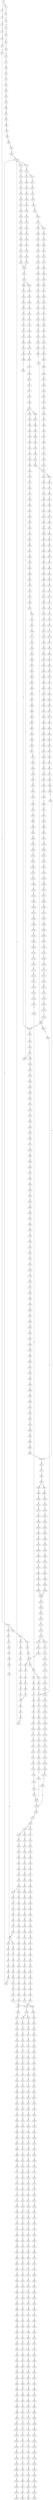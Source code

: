 strict digraph  {
	S0 -> S1 [ label = G ];
	S0 -> S2 [ label = C ];
	S1 -> S3 [ label = T ];
	S2 -> S4 [ label = C ];
	S3 -> S5 [ label = A ];
	S4 -> S6 [ label = G ];
	S5 -> S7 [ label = A ];
	S6 -> S8 [ label = T ];
	S7 -> S9 [ label = C ];
	S8 -> S10 [ label = C ];
	S9 -> S11 [ label = A ];
	S10 -> S12 [ label = A ];
	S11 -> S13 [ label = C ];
	S12 -> S14 [ label = C ];
	S13 -> S15 [ label = A ];
	S14 -> S16 [ label = C ];
	S15 -> S17 [ label = C ];
	S16 -> S18 [ label = C ];
	S16 -> S19 [ label = G ];
	S17 -> S20 [ label = G ];
	S18 -> S21 [ label = T ];
	S19 -> S22 [ label = A ];
	S20 -> S23 [ label = C ];
	S21 -> S24 [ label = G ];
	S22 -> S25 [ label = A ];
	S22 -> S26 [ label = G ];
	S23 -> S27 [ label = T ];
	S24 -> S28 [ label = T ];
	S25 -> S29 [ label = T ];
	S26 -> S30 [ label = T ];
	S27 -> S31 [ label = C ];
	S28 -> S32 [ label = C ];
	S29 -> S33 [ label = C ];
	S30 -> S34 [ label = C ];
	S31 -> S35 [ label = C ];
	S32 -> S36 [ label = C ];
	S33 -> S37 [ label = C ];
	S34 -> S38 [ label = C ];
	S35 -> S39 [ label = T ];
	S36 -> S40 [ label = T ];
	S37 -> S41 [ label = T ];
	S38 -> S42 [ label = A ];
	S38 -> S43 [ label = T ];
	S39 -> S44 [ label = A ];
	S40 -> S45 [ label = T ];
	S41 -> S46 [ label = C ];
	S42 -> S47 [ label = G ];
	S43 -> S48 [ label = C ];
	S44 -> S49 [ label = G ];
	S45 -> S50 [ label = G ];
	S46 -> S51 [ label = G ];
	S47 -> S52 [ label = T ];
	S47 -> S53 [ label = C ];
	S48 -> S54 [ label = G ];
	S49 -> S55 [ label = A ];
	S50 -> S56 [ label = A ];
	S50 -> S57 [ label = T ];
	S51 -> S58 [ label = A ];
	S52 -> S59 [ label = A ];
	S53 -> S60 [ label = T ];
	S54 -> S61 [ label = A ];
	S55 -> S62 [ label = A ];
	S56 -> S63 [ label = A ];
	S57 -> S64 [ label = A ];
	S58 -> S65 [ label = A ];
	S59 -> S66 [ label = G ];
	S60 -> S67 [ label = T ];
	S61 -> S68 [ label = A ];
	S62 -> S69 [ label = C ];
	S63 -> S70 [ label = C ];
	S64 -> S71 [ label = G ];
	S65 -> S72 [ label = C ];
	S66 -> S73 [ label = G ];
	S67 -> S74 [ label = C ];
	S68 -> S75 [ label = C ];
	S69 -> S76 [ label = T ];
	S70 -> S77 [ label = T ];
	S71 -> S78 [ label = G ];
	S72 -> S79 [ label = T ];
	S73 -> S80 [ label = G ];
	S74 -> S81 [ label = A ];
	S75 -> S79 [ label = T ];
	S76 -> S82 [ label = T ];
	S77 -> S83 [ label = T ];
	S78 -> S84 [ label = A ];
	S79 -> S85 [ label = T ];
	S80 -> S86 [ label = T ];
	S81 -> S87 [ label = C ];
	S82 -> S88 [ label = C ];
	S83 -> S89 [ label = C ];
	S84 -> S90 [ label = G ];
	S85 -> S91 [ label = C ];
	S86 -> S92 [ label = C ];
	S87 -> S93 [ label = G ];
	S88 -> S94 [ label = A ];
	S89 -> S95 [ label = A ];
	S90 -> S96 [ label = A ];
	S91 -> S97 [ label = A ];
	S92 -> S98 [ label = A ];
	S93 -> S99 [ label = C ];
	S94 -> S100 [ label = A ];
	S95 -> S101 [ label = A ];
	S96 -> S102 [ label = G ];
	S97 -> S103 [ label = A ];
	S98 -> S104 [ label = C ];
	S99 -> S105 [ label = C ];
	S100 -> S106 [ label = C ];
	S101 -> S106 [ label = C ];
	S102 -> S107 [ label = G ];
	S103 -> S106 [ label = C ];
	S104 -> S108 [ label = T ];
	S105 -> S109 [ label = C ];
	S106 -> S110 [ label = C ];
	S106 -> S111 [ label = T ];
	S107 -> S112 [ label = T ];
	S108 -> S113 [ label = C ];
	S109 -> S114 [ label = T ];
	S110 -> S115 [ label = G ];
	S111 -> S116 [ label = G ];
	S112 -> S117 [ label = C ];
	S113 -> S118 [ label = G ];
	S114 -> S119 [ label = T ];
	S115 -> S120 [ label = G ];
	S116 -> S121 [ label = G ];
	S116 -> S122 [ label = C ];
	S117 -> S123 [ label = C ];
	S118 -> S124 [ label = C ];
	S119 -> S125 [ label = C ];
	S120 -> S126 [ label = C ];
	S121 -> S127 [ label = C ];
	S122 -> S128 [ label = C ];
	S123 -> S129 [ label = C ];
	S124 -> S130 [ label = T ];
	S125 -> S131 [ label = A ];
	S126 -> S132 [ label = C ];
	S127 -> S133 [ label = C ];
	S128 -> S134 [ label = C ];
	S129 -> S135 [ label = A ];
	S129 -> S136 [ label = G ];
	S130 -> S137 [ label = T ];
	S131 -> S138 [ label = T ];
	S132 -> S139 [ label = C ];
	S133 -> S140 [ label = C ];
	S134 -> S141 [ label = T ];
	S135 -> S142 [ label = G ];
	S136 -> S143 [ label = G ];
	S137 -> S144 [ label = C ];
	S138 -> S145 [ label = C ];
	S139 -> S146 [ label = A ];
	S140 -> S147 [ label = A ];
	S141 -> S148 [ label = A ];
	S142 -> S149 [ label = A ];
	S143 -> S150 [ label = A ];
	S144 -> S151 [ label = A ];
	S145 -> S152 [ label = C ];
	S146 -> S153 [ label = G ];
	S147 -> S154 [ label = G ];
	S148 -> S155 [ label = G ];
	S149 -> S156 [ label = G ];
	S150 -> S157 [ label = G ];
	S151 -> S158 [ label = T ];
	S152 -> S159 [ label = A ];
	S153 -> S160 [ label = T ];
	S154 -> S161 [ label = G ];
	S155 -> S162 [ label = G ];
	S156 -> S163 [ label = C ];
	S157 -> S164 [ label = G ];
	S158 -> S165 [ label = C ];
	S159 -> S166 [ label = G ];
	S160 -> S167 [ label = T ];
	S161 -> S168 [ label = T ];
	S162 -> S169 [ label = T ];
	S163 -> S170 [ label = C ];
	S164 -> S171 [ label = C ];
	S165 -> S172 [ label = C ];
	S166 -> S173 [ label = A ];
	S167 -> S174 [ label = G ];
	S168 -> S175 [ label = G ];
	S169 -> S176 [ label = G ];
	S170 -> S177 [ label = A ];
	S171 -> S178 [ label = G ];
	S172 -> S179 [ label = A ];
	S173 -> S180 [ label = A ];
	S174 -> S181 [ label = T ];
	S175 -> S182 [ label = C ];
	S175 -> S183 [ label = G ];
	S176 -> S184 [ label = T ];
	S177 -> S185 [ label = C ];
	S178 -> S186 [ label = T ];
	S179 -> S166 [ label = G ];
	S180 -> S187 [ label = C ];
	S181 -> S188 [ label = G ];
	S182 -> S189 [ label = G ];
	S183 -> S190 [ label = G ];
	S184 -> S191 [ label = G ];
	S185 -> S192 [ label = G ];
	S186 -> S193 [ label = G ];
	S187 -> S194 [ label = C ];
	S188 -> S195 [ label = C ];
	S189 -> S196 [ label = C ];
	S190 -> S197 [ label = C ];
	S191 -> S198 [ label = C ];
	S192 -> S199 [ label = G ];
	S193 -> S200 [ label = G ];
	S194 -> S201 [ label = A ];
	S194 -> S202 [ label = G ];
	S195 -> S203 [ label = G ];
	S196 -> S204 [ label = G ];
	S197 -> S205 [ label = T ];
	S198 -> S206 [ label = G ];
	S199 -> S207 [ label = T ];
	S200 -> S208 [ label = T ];
	S201 -> S209 [ label = G ];
	S201 -> S210 [ label = C ];
	S202 -> S211 [ label = G ];
	S203 -> S212 [ label = T ];
	S204 -> S213 [ label = T ];
	S205 -> S214 [ label = T ];
	S206 -> S215 [ label = T ];
	S207 -> S216 [ label = T ];
	S208 -> S217 [ label = A ];
	S209 -> S218 [ label = A ];
	S210 -> S219 [ label = C ];
	S211 -> S220 [ label = A ];
	S212 -> S221 [ label = C ];
	S213 -> S222 [ label = C ];
	S214 -> S223 [ label = C ];
	S215 -> S224 [ label = C ];
	S216 -> S225 [ label = A ];
	S217 -> S226 [ label = T ];
	S218 -> S227 [ label = C ];
	S219 -> S228 [ label = A ];
	S220 -> S229 [ label = C ];
	S221 -> S230 [ label = G ];
	S222 -> S231 [ label = G ];
	S223 -> S232 [ label = G ];
	S224 -> S233 [ label = G ];
	S225 -> S234 [ label = C ];
	S226 -> S235 [ label = G ];
	S227 -> S236 [ label = T ];
	S228 -> S237 [ label = C ];
	S229 -> S238 [ label = G ];
	S230 -> S239 [ label = A ];
	S231 -> S240 [ label = T ];
	S232 -> S241 [ label = A ];
	S233 -> S239 [ label = A ];
	S234 -> S242 [ label = T ];
	S235 -> S243 [ label = A ];
	S236 -> S244 [ label = C ];
	S237 -> S245 [ label = C ];
	S238 -> S246 [ label = C ];
	S239 -> S247 [ label = A ];
	S240 -> S248 [ label = G ];
	S241 -> S249 [ label = A ];
	S242 -> S250 [ label = G ];
	S243 -> S251 [ label = G ];
	S244 -> S252 [ label = C ];
	S245 -> S253 [ label = C ];
	S246 -> S254 [ label = C ];
	S247 -> S255 [ label = C ];
	S248 -> S256 [ label = C ];
	S249 -> S257 [ label = C ];
	S250 -> S258 [ label = C ];
	S251 -> S259 [ label = C ];
	S252 -> S260 [ label = C ];
	S253 -> S261 [ label = C ];
	S254 -> S262 [ label = C ];
	S255 -> S263 [ label = C ];
	S255 -> S264 [ label = A ];
	S256 -> S265 [ label = A ];
	S257 -> S266 [ label = A ];
	S258 -> S267 [ label = A ];
	S259 -> S268 [ label = G ];
	S260 -> S269 [ label = A ];
	S261 -> S270 [ label = T ];
	S262 -> S271 [ label = A ];
	S263 -> S272 [ label = T ];
	S264 -> S273 [ label = C ];
	S265 -> S274 [ label = T ];
	S266 -> S275 [ label = C ];
	S267 -> S276 [ label = G ];
	S268 -> S277 [ label = G ];
	S269 -> S278 [ label = T ];
	S270 -> S279 [ label = T ];
	S271 -> S280 [ label = T ];
	S272 -> S281 [ label = T ];
	S273 -> S282 [ label = C ];
	S274 -> S283 [ label = C ];
	S275 -> S284 [ label = G ];
	S276 -> S285 [ label = A ];
	S277 -> S286 [ label = T ];
	S278 -> S287 [ label = C ];
	S279 -> S288 [ label = C ];
	S280 -> S289 [ label = C ];
	S281 -> S290 [ label = C ];
	S282 -> S291 [ label = C ];
	S283 -> S292 [ label = C ];
	S284 -> S293 [ label = C ];
	S285 -> S294 [ label = C ];
	S286 -> S295 [ label = C ];
	S287 -> S296 [ label = T ];
	S288 -> S297 [ label = C ];
	S288 -> S298 [ label = G ];
	S289 -> S299 [ label = G ];
	S290 -> S300 [ label = G ];
	S291 -> S301 [ label = G ];
	S292 -> S302 [ label = G ];
	S293 -> S303 [ label = G ];
	S294 -> S304 [ label = G ];
	S295 -> S305 [ label = G ];
	S296 -> S306 [ label = G ];
	S297 -> S307 [ label = T ];
	S298 -> S308 [ label = A ];
	S299 -> S309 [ label = T ];
	S300 -> S310 [ label = T ];
	S301 -> S311 [ label = T ];
	S302 -> S312 [ label = C ];
	S303 -> S313 [ label = C ];
	S304 -> S314 [ label = G ];
	S305 -> S315 [ label = C ];
	S306 -> S316 [ label = C ];
	S307 -> S317 [ label = G ];
	S308 -> S318 [ label = T ];
	S309 -> S319 [ label = C ];
	S310 -> S320 [ label = A ];
	S311 -> S321 [ label = A ];
	S312 -> S322 [ label = A ];
	S313 -> S323 [ label = A ];
	S314 -> S324 [ label = A ];
	S315 -> S325 [ label = A ];
	S316 -> S326 [ label = C ];
	S317 -> S327 [ label = T ];
	S318 -> S328 [ label = C ];
	S319 -> S329 [ label = C ];
	S320 -> S330 [ label = C ];
	S321 -> S331 [ label = C ];
	S322 -> S332 [ label = C ];
	S323 -> S333 [ label = C ];
	S324 -> S334 [ label = C ];
	S325 -> S335 [ label = C ];
	S326 -> S336 [ label = A ];
	S327 -> S337 [ label = C ];
	S328 -> S338 [ label = G ];
	S329 -> S339 [ label = T ];
	S330 -> S340 [ label = T ];
	S331 -> S341 [ label = G ];
	S332 -> S342 [ label = G ];
	S333 -> S343 [ label = G ];
	S334 -> S344 [ label = A ];
	S335 -> S345 [ label = G ];
	S336 -> S346 [ label = G ];
	S337 -> S347 [ label = C ];
	S338 -> S348 [ label = T ];
	S339 -> S349 [ label = C ];
	S340 -> S350 [ label = T ];
	S341 -> S351 [ label = T ];
	S342 -> S352 [ label = T ];
	S343 -> S353 [ label = T ];
	S344 -> S354 [ label = C ];
	S345 -> S355 [ label = C ];
	S346 -> S356 [ label = T ];
	S347 -> S357 [ label = T ];
	S348 -> S358 [ label = T ];
	S349 -> S359 [ label = T ];
	S350 -> S360 [ label = C ];
	S351 -> S361 [ label = C ];
	S352 -> S362 [ label = C ];
	S353 -> S363 [ label = C ];
	S354 -> S364 [ label = A ];
	S355 -> S365 [ label = G ];
	S356 -> S366 [ label = C ];
	S357 -> S367 [ label = T ];
	S358 -> S368 [ label = T ];
	S359 -> S369 [ label = T ];
	S360 -> S370 [ label = A ];
	S361 -> S371 [ label = C ];
	S362 -> S372 [ label = G ];
	S363 -> S373 [ label = C ];
	S364 -> S374 [ label = C ];
	S365 -> S375 [ label = C ];
	S366 -> S376 [ label = G ];
	S367 -> S50 [ label = G ];
	S368 -> S377 [ label = G ];
	S369 -> S378 [ label = C ];
	S370 -> S379 [ label = A ];
	S371 -> S380 [ label = A ];
	S372 -> S381 [ label = A ];
	S373 -> S382 [ label = A ];
	S374 -> S383 [ label = C ];
	S375 -> S384 [ label = G ];
	S376 -> S385 [ label = T ];
	S377 -> S386 [ label = T ];
	S378 -> S387 [ label = T ];
	S379 -> S388 [ label = G ];
	S380 -> S389 [ label = G ];
	S381 -> S390 [ label = G ];
	S382 -> S391 [ label = G ];
	S383 -> S392 [ label = T ];
	S384 -> S393 [ label = G ];
	S385 -> S394 [ label = A ];
	S386 -> S395 [ label = A ];
	S387 -> S396 [ label = C ];
	S388 -> S397 [ label = C ];
	S389 -> S398 [ label = C ];
	S390 -> S399 [ label = C ];
	S391 -> S400 [ label = C ];
	S392 -> S401 [ label = C ];
	S393 -> S402 [ label = C ];
	S394 -> S403 [ label = A ];
	S395 -> S404 [ label = G ];
	S396 -> S405 [ label = G ];
	S397 -> S406 [ label = G ];
	S398 -> S407 [ label = G ];
	S399 -> S408 [ label = G ];
	S400 -> S409 [ label = T ];
	S400 -> S407 [ label = G ];
	S401 -> S410 [ label = T ];
	S402 -> S411 [ label = T ];
	S403 -> S412 [ label = G ];
	S404 -> S413 [ label = G ];
	S405 -> S414 [ label = G ];
	S406 -> S415 [ label = A ];
	S407 -> S416 [ label = A ];
	S408 -> S417 [ label = A ];
	S409 -> S418 [ label = T ];
	S410 -> S419 [ label = A ];
	S411 -> S420 [ label = G ];
	S412 -> S421 [ label = A ];
	S413 -> S422 [ label = A ];
	S414 -> S423 [ label = A ];
	S415 -> S424 [ label = G ];
	S416 -> S425 [ label = G ];
	S417 -> S426 [ label = G ];
	S418 -> S74 [ label = C ];
	S419 -> S427 [ label = G ];
	S420 -> S428 [ label = G ];
	S421 -> S429 [ label = C ];
	S422 -> S430 [ label = A ];
	S423 -> S431 [ label = G ];
	S424 -> S432 [ label = T ];
	S425 -> S433 [ label = T ];
	S426 -> S434 [ label = T ];
	S427 -> S435 [ label = A ];
	S428 -> S436 [ label = A ];
	S429 -> S437 [ label = G ];
	S430 -> S438 [ label = A ];
	S431 -> S439 [ label = A ];
	S432 -> S440 [ label = C ];
	S433 -> S441 [ label = C ];
	S434 -> S442 [ label = C ];
	S435 -> S443 [ label = A ];
	S436 -> S444 [ label = A ];
	S437 -> S445 [ label = G ];
	S438 -> S446 [ label = G ];
	S439 -> S447 [ label = G ];
	S440 -> S448 [ label = C ];
	S441 -> S449 [ label = C ];
	S441 -> S450 [ label = T ];
	S442 -> S451 [ label = G ];
	S443 -> S452 [ label = C ];
	S444 -> S453 [ label = T ];
	S445 -> S454 [ label = C ];
	S446 -> S455 [ label = G ];
	S447 -> S456 [ label = G ];
	S448 -> S457 [ label = C ];
	S449 -> S457 [ label = C ];
	S450 -> S458 [ label = C ];
	S451 -> S459 [ label = A ];
	S452 -> S460 [ label = G ];
	S453 -> S461 [ label = G ];
	S454 -> S462 [ label = T ];
	S455 -> S463 [ label = T ];
	S456 -> S464 [ label = T ];
	S457 -> S465 [ label = T ];
	S457 -> S466 [ label = G ];
	S458 -> S467 [ label = G ];
	S459 -> S468 [ label = A ];
	S460 -> S469 [ label = A ];
	S461 -> S470 [ label = G ];
	S462 -> S471 [ label = C ];
	S463 -> S472 [ label = C ];
	S464 -> S473 [ label = C ];
	S465 -> S474 [ label = C ];
	S466 -> S475 [ label = C ];
	S467 -> S476 [ label = T ];
	S468 -> S477 [ label = C ];
	S469 -> S478 [ label = G ];
	S470 -> S479 [ label = G ];
	S471 -> S480 [ label = T ];
	S472 -> S481 [ label = C ];
	S473 -> S123 [ label = C ];
	S474 -> S482 [ label = C ];
	S475 -> S483 [ label = C ];
	S476 -> S484 [ label = C ];
	S477 -> S485 [ label = C ];
	S478 -> S486 [ label = G ];
	S479 -> S487 [ label = G ];
	S480 -> S488 [ label = C ];
	S481 -> S489 [ label = C ];
	S482 -> S490 [ label = G ];
	S483 -> S491 [ label = T ];
	S484 -> S492 [ label = T ];
	S485 -> S493 [ label = T ];
	S486 -> S494 [ label = T ];
	S487 -> S495 [ label = T ];
	S488 -> S496 [ label = G ];
	S489 -> S497 [ label = G ];
	S490 -> S498 [ label = G ];
	S491 -> S499 [ label = G ];
	S492 -> S500 [ label = G ];
	S493 -> S501 [ label = G ];
	S494 -> S502 [ label = G ];
	S495 -> S503 [ label = C ];
	S496 -> S504 [ label = A ];
	S497 -> S505 [ label = A ];
	S498 -> S506 [ label = T ];
	S499 -> S507 [ label = T ];
	S500 -> S508 [ label = T ];
	S501 -> S509 [ label = T ];
	S502 -> S510 [ label = T ];
	S503 -> S511 [ label = C ];
	S504 -> S512 [ label = A ];
	S505 -> S513 [ label = A ];
	S506 -> S514 [ label = C ];
	S507 -> S515 [ label = C ];
	S508 -> S516 [ label = T ];
	S509 -> S517 [ label = C ];
	S510 -> S518 [ label = C ];
	S511 -> S519 [ label = G ];
	S512 -> S520 [ label = G ];
	S513 -> S521 [ label = G ];
	S514 -> S522 [ label = T ];
	S515 -> S523 [ label = G ];
	S516 -> S524 [ label = C ];
	S517 -> S525 [ label = G ];
	S518 -> S526 [ label = C ];
	S519 -> S527 [ label = C ];
	S520 -> S528 [ label = T ];
	S521 -> S529 [ label = T ];
	S522 -> S530 [ label = G ];
	S523 -> S531 [ label = C ];
	S524 -> S532 [ label = C ];
	S525 -> S533 [ label = C ];
	S526 -> S534 [ label = C ];
	S527 -> S535 [ label = C ];
	S528 -> S536 [ label = C ];
	S529 -> S537 [ label = C ];
	S530 -> S538 [ label = G ];
	S531 -> S539 [ label = G ];
	S532 -> S540 [ label = G ];
	S533 -> S541 [ label = G ];
	S534 -> S542 [ label = T ];
	S535 -> S543 [ label = G ];
	S536 -> S544 [ label = G ];
	S537 -> S545 [ label = G ];
	S538 -> S546 [ label = A ];
	S539 -> S547 [ label = C ];
	S540 -> S548 [ label = T ];
	S541 -> S547 [ label = C ];
	S542 -> S549 [ label = G ];
	S543 -> S550 [ label = G ];
	S544 -> S551 [ label = C ];
	S545 -> S552 [ label = A ];
	S546 -> S553 [ label = G ];
	S547 -> S554 [ label = G ];
	S547 -> S555 [ label = A ];
	S548 -> S556 [ label = G ];
	S549 -> S557 [ label = T ];
	S550 -> S558 [ label = A ];
	S551 -> S559 [ label = G ];
	S552 -> S560 [ label = G ];
	S553 -> S561 [ label = G ];
	S554 -> S562 [ label = A ];
	S555 -> S563 [ label = A ];
	S556 -> S564 [ label = G ];
	S557 -> S565 [ label = C ];
	S558 -> S566 [ label = A ];
	S559 -> S567 [ label = G ];
	S560 -> S568 [ label = G ];
	S561 -> S569 [ label = G ];
	S562 -> S570 [ label = G ];
	S563 -> S571 [ label = C ];
	S564 -> S572 [ label = C ];
	S565 -> S573 [ label = C ];
	S566 -> S574 [ label = C ];
	S567 -> S575 [ label = C ];
	S568 -> S576 [ label = T ];
	S569 -> S577 [ label = T ];
	S570 -> S578 [ label = C ];
	S571 -> S579 [ label = C ];
	S572 -> S580 [ label = C ];
	S573 -> S581 [ label = T ];
	S574 -> S582 [ label = T ];
	S575 -> S583 [ label = T ];
	S576 -> S584 [ label = A ];
	S577 -> S585 [ label = G ];
	S578 -> S586 [ label = A ];
	S579 -> S587 [ label = C ];
	S580 -> S588 [ label = C ];
	S581 -> S589 [ label = A ];
	S582 -> S590 [ label = G ];
	S583 -> S591 [ label = A ];
	S584 -> S592 [ label = T ];
	S585 -> S593 [ label = T ];
	S586 -> S594 [ label = G ];
	S587 -> S595 [ label = G ];
	S588 -> S596 [ label = G ];
	S589 -> S597 [ label = C ];
	S590 -> S598 [ label = C ];
	S591 -> S599 [ label = T ];
	S592 -> S600 [ label = A ];
	S593 -> S601 [ label = T ];
	S594 -> S602 [ label = T ];
	S595 -> S603 [ label = T ];
	S596 -> S604 [ label = T ];
	S597 -> S605 [ label = T ];
	S598 -> S606 [ label = A ];
	S599 -> S607 [ label = A ];
	S600 -> S608 [ label = A ];
	S601 -> S609 [ label = C ];
	S602 -> S610 [ label = G ];
	S603 -> S611 [ label = A ];
	S604 -> S612 [ label = C ];
	S605 -> S613 [ label = A ];
	S606 -> S614 [ label = A ];
	S607 -> S615 [ label = G ];
	S608 -> S616 [ label = G ];
	S609 -> S617 [ label = C ];
	S610 -> S618 [ label = C ];
	S611 -> S619 [ label = C ];
	S612 -> S620 [ label = C ];
	S613 -> S621 [ label = C ];
	S614 -> S622 [ label = C ];
	S615 -> S623 [ label = T ];
	S616 -> S624 [ label = T ];
	S617 -> S625 [ label = A ];
	S618 -> S626 [ label = A ];
	S619 -> S627 [ label = A ];
	S620 -> S628 [ label = A ];
	S621 -> S629 [ label = C ];
	S622 -> S630 [ label = C ];
	S623 -> S631 [ label = A ];
	S624 -> S632 [ label = C ];
	S625 -> S633 [ label = G ];
	S626 -> S634 [ label = A ];
	S627 -> S635 [ label = G ];
	S628 -> S636 [ label = G ];
	S629 -> S637 [ label = A ];
	S630 -> S638 [ label = A ];
	S631 -> S639 [ label = G ];
	S632 -> S640 [ label = G ];
	S633 -> S641 [ label = C ];
	S634 -> S642 [ label = C ];
	S635 -> S643 [ label = C ];
	S636 -> S644 [ label = T ];
	S637 -> S645 [ label = G ];
	S638 -> S646 [ label = G ];
	S639 -> S647 [ label = C ];
	S640 -> S648 [ label = T ];
	S641 -> S649 [ label = A ];
	S642 -> S650 [ label = A ];
	S643 -> S651 [ label = A ];
	S644 -> S652 [ label = A ];
	S645 -> S653 [ label = G ];
	S646 -> S654 [ label = A ];
	S647 -> S655 [ label = C ];
	S648 -> S656 [ label = G ];
	S649 -> S657 [ label = G ];
	S650 -> S658 [ label = G ];
	S651 -> S659 [ label = G ];
	S652 -> S660 [ label = G ];
	S653 -> S661 [ label = A ];
	S654 -> S662 [ label = A ];
	S655 -> S663 [ label = G ];
	S656 -> S664 [ label = G ];
	S657 -> S665 [ label = A ];
	S658 -> S666 [ label = C ];
	S659 -> S667 [ label = G ];
	S660 -> S668 [ label = C ];
	S661 -> S669 [ label = G ];
	S662 -> S670 [ label = C ];
	S663 -> S671 [ label = A ];
	S664 -> S672 [ label = T ];
	S665 -> S673 [ label = T ];
	S666 -> S674 [ label = T ];
	S667 -> S675 [ label = T ];
	S668 -> S676 [ label = T ];
	S669 -> S677 [ label = A ];
	S670 -> S678 [ label = A ];
	S671 -> S679 [ label = A ];
	S672 -> S680 [ label = A ];
	S673 -> S681 [ label = A ];
	S674 -> S682 [ label = A ];
	S675 -> S683 [ label = G ];
	S676 -> S684 [ label = C ];
	S677 -> S685 [ label = G ];
	S678 -> S686 [ label = G ];
	S679 -> S687 [ label = A ];
	S680 -> S688 [ label = C ];
	S681 -> S689 [ label = A ];
	S682 -> S690 [ label = C ];
	S683 -> S691 [ label = C ];
	S684 -> S692 [ label = C ];
	S685 -> S693 [ label = T ];
	S686 -> S694 [ label = C ];
	S687 -> S695 [ label = C ];
	S688 -> S696 [ label = C ];
	S689 -> S697 [ label = A ];
	S690 -> S698 [ label = G ];
	S691 -> S699 [ label = A ];
	S692 -> S700 [ label = A ];
	S693 -> S701 [ label = C ];
	S694 -> S702 [ label = C ];
	S695 -> S703 [ label = C ];
	S696 -> S704 [ label = G ];
	S697 -> S705 [ label = A ];
	S698 -> S706 [ label = A ];
	S699 -> S707 [ label = C ];
	S700 -> S708 [ label = C ];
	S701 -> S709 [ label = A ];
	S702 -> S710 [ label = G ];
	S703 -> S711 [ label = C ];
	S704 -> S712 [ label = G ];
	S705 -> S713 [ label = A ];
	S706 -> S714 [ label = G ];
	S707 -> S715 [ label = G ];
	S708 -> S716 [ label = C ];
	S709 -> S717 [ label = G ];
	S710 -> S718 [ label = T ];
	S711 -> S719 [ label = C ];
	S712 -> S720 [ label = T ];
	S713 -> S721 [ label = C ];
	S714 -> S722 [ label = A ];
	S715 -> S723 [ label = C ];
	S716 -> S724 [ label = G ];
	S717 -> S725 [ label = G ];
	S718 -> S726 [ label = C ];
	S719 -> S727 [ label = G ];
	S720 -> S728 [ label = G ];
	S721 -> S729 [ label = T ];
	S722 -> S730 [ label = A ];
	S723 -> S731 [ label = G ];
	S724 -> S732 [ label = G ];
	S725 -> S733 [ label = A ];
	S726 -> S734 [ label = C ];
	S727 -> S735 [ label = A ];
	S728 -> S736 [ label = G ];
	S729 -> S737 [ label = T ];
	S730 -> S738 [ label = C ];
	S731 -> S739 [ label = G ];
	S732 -> S740 [ label = A ];
	S733 -> S741 [ label = C ];
	S734 -> S742 [ label = T ];
	S735 -> S743 [ label = C ];
	S736 -> S744 [ label = T ];
	S737 -> S745 [ label = T ];
	S738 -> S746 [ label = T ];
	S739 -> S747 [ label = T ];
	S740 -> S748 [ label = C ];
	S741 -> S749 [ label = C ];
	S742 -> S750 [ label = C ];
	S743 -> S751 [ label = T ];
	S744 -> S752 [ label = T ];
	S745 -> S753 [ label = G ];
	S746 -> S754 [ label = G ];
	S747 -> S755 [ label = G ];
	S748 -> S756 [ label = G ];
	S749 -> S757 [ label = A ];
	S750 -> S758 [ label = T ];
	S751 -> S759 [ label = A ];
	S752 -> S760 [ label = A ];
	S753 -> S761 [ label = C ];
	S754 -> S762 [ label = G ];
	S755 -> S763 [ label = C ];
	S756 -> S764 [ label = T ];
	S757 -> S765 [ label = G ];
	S758 -> S766 [ label = G ];
	S759 -> S767 [ label = G ];
	S760 -> S768 [ label = G ];
	S761 -> S769 [ label = C ];
	S762 -> S770 [ label = C ];
	S763 -> S771 [ label = C ];
	S764 -> S772 [ label = C ];
	S765 -> S773 [ label = T ];
	S766 -> S774 [ label = T ];
	S767 -> S775 [ label = A ];
	S768 -> S776 [ label = A ];
	S769 -> S777 [ label = G ];
	S770 -> S778 [ label = G ];
	S771 -> S779 [ label = G ];
	S772 -> S780 [ label = G ];
	S773 -> S781 [ label = C ];
	S774 -> S782 [ label = C ];
	S775 -> S783 [ label = A ];
	S776 -> S784 [ label = A ];
	S777 -> S785 [ label = T ];
	S778 -> S786 [ label = C ];
	S779 -> S787 [ label = C ];
	S780 -> S788 [ label = T ];
	S781 -> S789 [ label = T ];
	S782 -> S790 [ label = G ];
	S783 -> S791 [ label = T ];
	S784 -> S792 [ label = G ];
	S785 -> S793 [ label = A ];
	S786 -> S794 [ label = A ];
	S787 -> S795 [ label = A ];
	S788 -> S796 [ label = G ];
	S789 -> S797 [ label = C ];
	S790 -> S798 [ label = T ];
	S791 -> S799 [ label = C ];
	S792 -> S800 [ label = G ];
	S793 -> S801 [ label = G ];
	S794 -> S802 [ label = G ];
	S795 -> S803 [ label = A ];
	S796 -> S804 [ label = A ];
	S797 -> S805 [ label = T ];
	S798 -> S806 [ label = G ];
	S799 -> S807 [ label = G ];
	S800 -> S808 [ label = G ];
	S801 -> S809 [ label = C ];
	S802 -> S810 [ label = C ];
	S803 -> S811 [ label = C ];
	S804 -> S812 [ label = C ];
	S805 -> S813 [ label = G ];
	S806 -> S814 [ label = G ];
	S807 -> S815 [ label = G ];
	S808 -> S816 [ label = G ];
	S809 -> S817 [ label = C ];
	S810 -> S818 [ label = G ];
	S811 -> S819 [ label = C ];
	S812 -> S820 [ label = C ];
	S813 -> S821 [ label = T ];
	S814 -> S822 [ label = T ];
	S815 -> S823 [ label = G ];
	S816 -> S824 [ label = G ];
	S817 -> S825 [ label = G ];
	S818 -> S826 [ label = G ];
	S819 -> S827 [ label = A ];
	S820 -> S828 [ label = G ];
	S821 -> S829 [ label = A ];
	S822 -> S830 [ label = A ];
	S823 -> S831 [ label = T ];
	S824 -> S832 [ label = T ];
	S825 -> S833 [ label = G ];
	S826 -> S834 [ label = G ];
	S827 -> S835 [ label = G ];
	S828 -> S836 [ label = G ];
	S831 -> S837 [ label = A ];
	S832 -> S838 [ label = C ];
	S833 -> S839 [ label = T ];
	S834 -> S840 [ label = T ];
	S835 -> S841 [ label = T ];
	S836 -> S842 [ label = T ];
	S837 -> S843 [ label = T ];
	S838 -> S844 [ label = C ];
	S839 -> S845 [ label = G ];
	S840 -> S846 [ label = G ];
	S841 -> S847 [ label = C ];
	S842 -> S848 [ label = C ];
	S843 -> S849 [ label = C ];
	S844 -> S850 [ label = G ];
	S845 -> S851 [ label = A ];
	S846 -> S852 [ label = C ];
	S847 -> S853 [ label = G ];
	S848 -> S854 [ label = G ];
	S849 -> S855 [ label = C ];
	S850 -> S856 [ label = T ];
	S851 -> S857 [ label = C ];
	S852 -> S858 [ label = C ];
	S853 -> S859 [ label = C ];
	S854 -> S860 [ label = C ];
	S855 -> S861 [ label = C ];
	S856 -> S862 [ label = C ];
	S857 -> S863 [ label = G ];
	S858 -> S864 [ label = G ];
	S859 -> S865 [ label = G ];
	S860 -> S866 [ label = G ];
	S861 -> S867 [ label = G ];
	S862 -> S868 [ label = G ];
	S863 -> S869 [ label = T ];
	S864 -> S870 [ label = C ];
	S865 -> S871 [ label = C ];
	S866 -> S872 [ label = T ];
	S867 -> S873 [ label = A ];
	S868 -> S874 [ label = G ];
	S869 -> S875 [ label = G ];
	S870 -> S876 [ label = C ];
	S871 -> S877 [ label = A ];
	S872 -> S878 [ label = A ];
	S873 -> S879 [ label = A ];
	S874 -> S880 [ label = A ];
	S875 -> S881 [ label = G ];
	S876 -> S882 [ label = G ];
	S877 -> S883 [ label = G ];
	S878 -> S884 [ label = G ];
	S879 -> S885 [ label = A ];
	S880 -> S886 [ label = A ];
	S881 -> S887 [ label = G ];
	S882 -> S888 [ label = G ];
	S883 -> S889 [ label = C ];
	S884 -> S890 [ label = C ];
	S885 -> S891 [ label = G ];
	S886 -> S892 [ label = C ];
	S887 -> S893 [ label = T ];
	S888 -> S894 [ label = T ];
	S889 -> S895 [ label = C ];
	S890 -> S896 [ label = C ];
	S891 -> S897 [ label = T ];
	S892 -> S898 [ label = T ];
	S893 -> S899 [ label = A ];
	S894 -> S900 [ label = G ];
	S895 -> S901 [ label = G ];
	S896 -> S902 [ label = G ];
	S897 -> S903 [ label = G ];
	S898 -> S904 [ label = A ];
	S899 -> S905 [ label = C ];
	S900 -> S906 [ label = G ];
	S901 -> S907 [ label = G ];
	S902 -> S908 [ label = C ];
	S903 -> S909 [ label = T ];
	S904 -> S910 [ label = C ];
	S905 -> S911 [ label = T ];
	S906 -> S912 [ label = T ];
	S907 -> S913 [ label = T ];
	S908 -> S914 [ label = T ];
	S909 -> S915 [ label = C ];
	S910 -> S916 [ label = A ];
	S911 -> S917 [ label = A ];
	S912 -> S918 [ label = G ];
	S913 -> S919 [ label = G ];
	S914 -> S920 [ label = G ];
	S915 -> S921 [ label = G ];
	S916 -> S922 [ label = A ];
	S917 -> S923 [ label = T ];
	S918 -> S924 [ label = G ];
	S919 -> S925 [ label = G ];
	S920 -> S926 [ label = G ];
	S921 -> S927 [ label = T ];
	S922 -> S928 [ label = C ];
	S923 -> S929 [ label = T ];
	S924 -> S930 [ label = A ];
	S925 -> S931 [ label = A ];
	S926 -> S932 [ label = A ];
	S927 -> S933 [ label = C ];
	S928 -> S934 [ label = G ];
	S929 -> S935 [ label = G ];
	S930 -> S936 [ label = A ];
	S931 -> S937 [ label = A ];
	S932 -> S938 [ label = A ];
	S933 -> S939 [ label = G ];
	S934 -> S940 [ label = A ];
	S935 -> S941 [ label = G ];
	S936 -> S942 [ label = C ];
	S937 -> S943 [ label = G ];
	S938 -> S944 [ label = G ];
	S939 -> S945 [ label = G ];
	S940 -> S946 [ label = A ];
	S941 -> S947 [ label = A ];
	S942 -> S948 [ label = C ];
	S943 -> S949 [ label = A ];
	S944 -> S950 [ label = A ];
	S945 -> S951 [ label = A ];
	S946 -> S952 [ label = A ];
	S947 -> S953 [ label = A ];
	S948 -> S954 [ label = T ];
	S949 -> S955 [ label = A ];
	S950 -> S956 [ label = A ];
	S951 -> S957 [ label = A ];
	S952 -> S958 [ label = A ];
	S953 -> S959 [ label = C ];
	S954 -> S960 [ label = C ];
	S955 -> S961 [ label = C ];
	S956 -> S962 [ label = C ];
	S957 -> S963 [ label = C ];
	S958 -> S964 [ label = C ];
	S959 -> S965 [ label = G ];
	S960 -> S966 [ label = G ];
	S961 -> S967 [ label = G ];
	S962 -> S967 [ label = G ];
	S963 -> S968 [ label = A ];
	S964 -> S969 [ label = A ];
	S965 -> S970 [ label = G ];
	S966 -> S971 [ label = G ];
	S967 -> S972 [ label = G ];
	S968 -> S973 [ label = G ];
	S969 -> S974 [ label = G ];
	S970 -> S975 [ label = T ];
	S971 -> S976 [ label = C ];
	S972 -> S977 [ label = C ];
	S973 -> S978 [ label = G ];
	S974 -> S979 [ label = A ];
	S975 -> S980 [ label = A ];
	S976 -> S981 [ label = A ];
	S977 -> S982 [ label = A ];
	S978 -> S983 [ label = A ];
	S979 -> S984 [ label = A ];
	S980 -> S985 [ label = C ];
	S981 -> S986 [ label = C ];
	S982 -> S987 [ label = C ];
	S983 -> S988 [ label = A ];
	S984 -> S989 [ label = G ];
	S985 -> S990 [ label = G ];
	S986 -> S991 [ label = G ];
	S987 -> S992 [ label = C ];
	S987 -> S993 [ label = T ];
	S988 -> S994 [ label = T ];
	S989 -> S995 [ label = G ];
	S990 -> S996 [ label = A ];
	S991 -> S997 [ label = C ];
	S992 -> S998 [ label = G ];
	S993 -> S999 [ label = G ];
	S994 -> S1000 [ label = A ];
	S995 -> S1001 [ label = G ];
	S996 -> S1002 [ label = A ];
	S997 -> S1003 [ label = G ];
	S998 -> S1004 [ label = G ];
	S999 -> S1005 [ label = G ];
	S1000 -> S1006 [ label = G ];
	S1001 -> S1007 [ label = G ];
	S1002 -> S1008 [ label = G ];
	S1003 -> S1009 [ label = C ];
	S1004 -> S1010 [ label = G ];
	S1005 -> S1011 [ label = G ];
	S1006 -> S1012 [ label = T ];
	S1007 -> S1013 [ label = T ];
	S1008 -> S1014 [ label = A ];
	S1009 -> S1015 [ label = G ];
	S1010 -> S1016 [ label = A ];
	S1011 -> S1017 [ label = A ];
	S1012 -> S1018 [ label = C ];
	S1013 -> S1019 [ label = C ];
	S1014 -> S1020 [ label = A ];
	S1015 -> S1021 [ label = C ];
	S1016 -> S1022 [ label = A ];
	S1017 -> S1023 [ label = A ];
	S1018 -> S1024 [ label = T ];
	S1019 -> S1025 [ label = T ];
	S1020 -> S1026 [ label = G ];
	S1021 -> S1027 [ label = G ];
	S1022 -> S1028 [ label = T ];
	S1023 -> S1029 [ label = C ];
	S1024 -> S1030 [ label = C ];
	S1025 -> S1031 [ label = C ];
	S1026 -> S1032 [ label = T ];
	S1027 -> S1033 [ label = T ];
	S1028 -> S1034 [ label = T ];
	S1029 -> S1035 [ label = T ];
	S1030 -> S1036 [ label = T ];
	S1031 -> S1037 [ label = T ];
	S1032 -> S1038 [ label = G ];
	S1033 -> S1039 [ label = C ];
	S1034 -> S1040 [ label = G ];
	S1035 -> S1041 [ label = G ];
	S1036 -> S1042 [ label = C ];
	S1037 -> S1043 [ label = C ];
	S1038 -> S1044 [ label = T ];
	S1039 -> S1045 [ label = G ];
	S1040 -> S1046 [ label = A ];
	S1041 -> S1047 [ label = G ];
	S1042 -> S1048 [ label = T ];
	S1043 -> S1049 [ label = G ];
	S1044 -> S1050 [ label = C ];
	S1045 -> S1051 [ label = A ];
	S1046 -> S1052 [ label = A ];
	S1047 -> S1053 [ label = A ];
	S1048 -> S1054 [ label = G ];
	S1049 -> S1055 [ label = T ];
	S1050 -> S1056 [ label = C ];
	S1051 -> S1057 [ label = C ];
	S1052 -> S1058 [ label = C ];
	S1053 -> S1059 [ label = C ];
	S1054 -> S1060 [ label = A ];
	S1055 -> S1061 [ label = G ];
	S1056 -> S1062 [ label = T ];
	S1057 -> S1063 [ label = G ];
	S1058 -> S1064 [ label = C ];
	S1059 -> S1065 [ label = C ];
	S1060 -> S1066 [ label = G ];
	S1061 -> S1067 [ label = G ];
	S1062 -> S1068 [ label = G ];
	S1063 -> S1069 [ label = C ];
	S1064 -> S1070 [ label = C ];
	S1065 -> S1071 [ label = C ];
	S1066 -> S1072 [ label = T ];
	S1067 -> S1073 [ label = T ];
	S1068 -> S1074 [ label = G ];
	S1069 -> S1075 [ label = G ];
	S1070 -> S1076 [ label = G ];
	S1071 -> S1077 [ label = G ];
	S1072 -> S1078 [ label = A ];
	S1073 -> S1079 [ label = A ];
	S1074 -> S1080 [ label = C ];
	S1075 -> S1081 [ label = C ];
	S1076 -> S1082 [ label = T ];
	S1077 -> S1083 [ label = T ];
	S1080 -> S1084 [ label = C ];
	S1081 -> S1085 [ label = C ];
	S1082 -> S1086 [ label = C ];
	S1083 -> S1087 [ label = C ];
	S1084 -> S1088 [ label = T ];
	S1085 -> S1089 [ label = T ];
	S1086 -> S1090 [ label = T ];
	S1087 -> S1091 [ label = T ];
	S1088 -> S1092 [ label = G ];
	S1089 -> S1093 [ label = C ];
	S1090 -> S1094 [ label = C ];
	S1091 -> S1095 [ label = C ];
	S1092 -> S1096 [ label = G ];
	S1093 -> S1097 [ label = G ];
	S1094 -> S1098 [ label = G ];
	S1095 -> S1098 [ label = G ];
	S1096 -> S1099 [ label = G ];
	S1097 -> S1100 [ label = G ];
	S1098 -> S1101 [ label = G ];
	S1099 -> S1102 [ label = T ];
	S1100 -> S1103 [ label = G ];
	S1101 -> S1104 [ label = C ];
	S1102 -> S1105 [ label = C ];
	S1103 -> S1106 [ label = C ];
	S1104 -> S1107 [ label = A ];
	S1105 -> S1108 [ label = C ];
	S1106 -> S1109 [ label = T ];
	S1107 -> S1110 [ label = C ];
	S1108 -> S1111 [ label = C ];
	S1109 -> S1112 [ label = C ];
	S1110 -> S1113 [ label = C ];
	S1111 -> S1114 [ label = G ];
	S1112 -> S1115 [ label = A ];
	S1113 -> S1116 [ label = G ];
	S1114 -> S1117 [ label = A ];
	S1115 -> S1118 [ label = C ];
	S1116 -> S1119 [ label = A ];
	S1117 -> S1120 [ label = G ];
	S1118 -> S1121 [ label = G ];
	S1119 -> S1122 [ label = G ];
	S1119 -> S1123 [ label = A ];
	S1120 -> S1124 [ label = T ];
	S1121 -> S1125 [ label = T ];
	S1122 -> S1126 [ label = T ];
	S1123 -> S1127 [ label = T ];
	S1124 -> S1128 [ label = C ];
	S1125 -> S1129 [ label = C ];
	S1126 -> S1130 [ label = C ];
	S1127 -> S1131 [ label = G ];
	S1128 -> S1132 [ label = C ];
	S1129 -> S1133 [ label = C ];
	S1130 -> S38 [ label = C ];
	S1131 -> S1134 [ label = T ];
	S1132 -> S1135 [ label = A ];
	S1133 -> S1136 [ label = A ];
	S1134 -> S1137 [ label = A ];
	S1135 -> S47 [ label = G ];
	S1136 -> S1138 [ label = G ];
	S1137 -> S1139 [ label = G ];
	S1138 -> S400 [ label = C ];
	S1139 -> S1140 [ label = T ];
	S1140 -> S1141 [ label = T ];
	S1141 -> S1142 [ label = T ];
	S1142 -> S1143 [ label = C ];
	S1143 -> S1144 [ label = A ];
	S1144 -> S1145 [ label = C ];
	S1145 -> S1146 [ label = T ];
	S1146 -> S1147 [ label = C ];
	S1147 -> S1148 [ label = C ];
	S1148 -> S1149 [ label = T ];
	S1149 -> S1150 [ label = T ];
	S1150 -> S1151 [ label = T ];
	S1151 -> S1152 [ label = C ];
	S1152 -> S1153 [ label = A ];
	S1153 -> S1154 [ label = T ];
	S1154 -> S1155 [ label = C ];
	S1155 -> S1156 [ label = C ];
	S1156 -> S1157 [ label = A ];
	S1157 -> S1158 [ label = G ];
	S1158 -> S173 [ label = A ];
}
